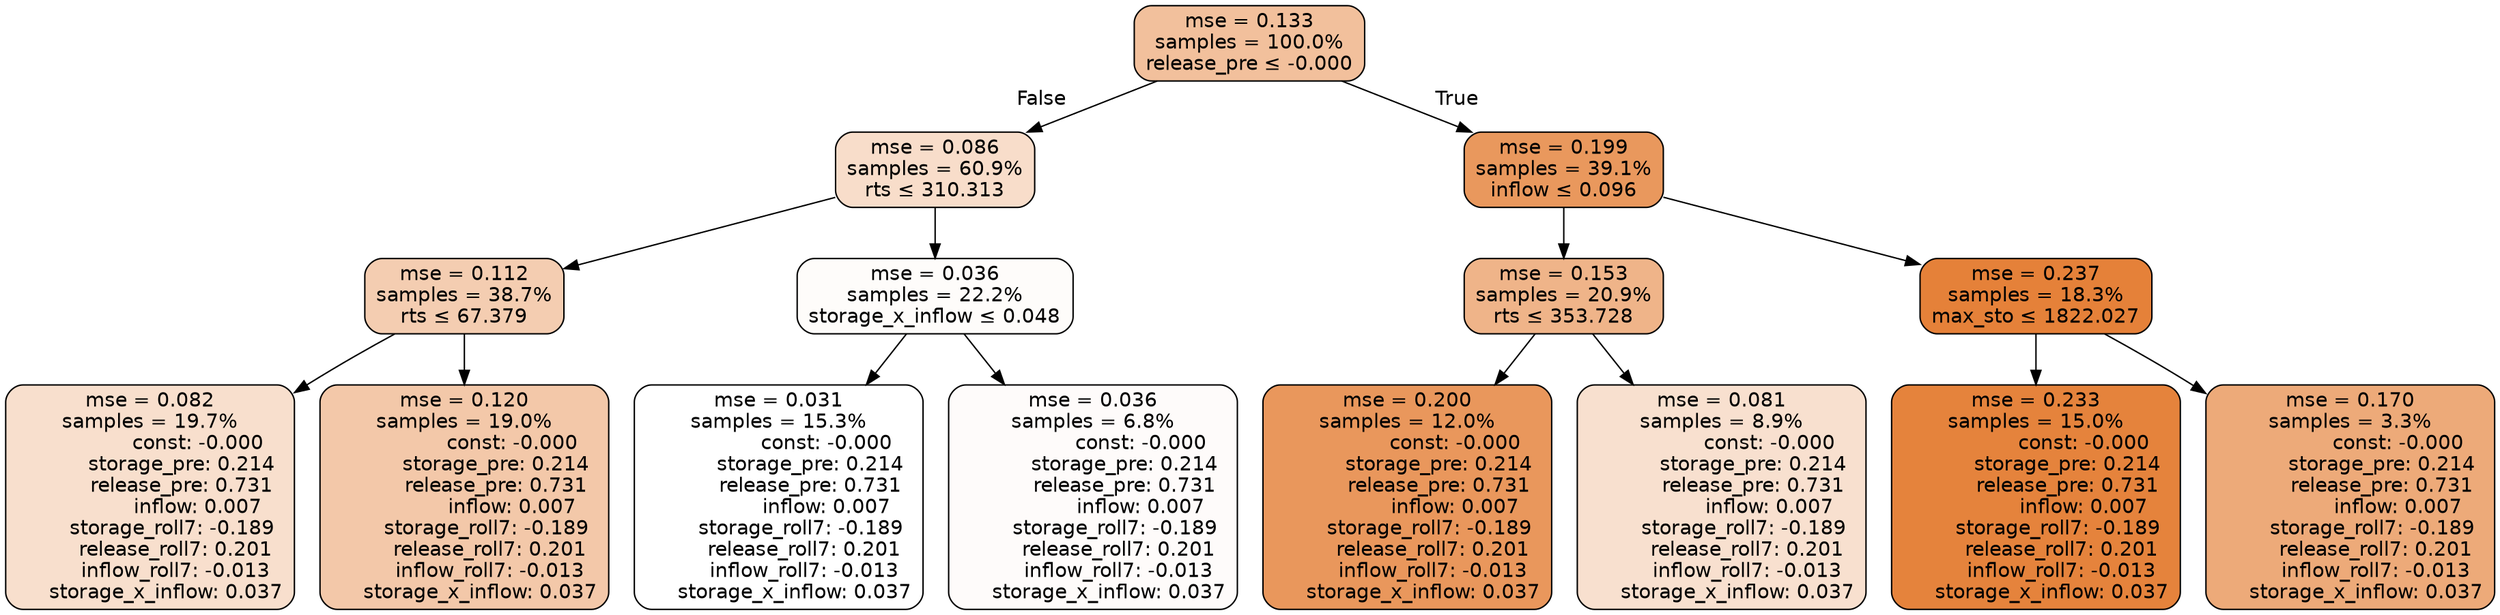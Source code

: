 digraph tree {
node [shape=rectangle, style="filled, rounded", color="black", fontname=helvetica] ;
edge [fontname=helvetica] ;
	"0" [label="mse = 0.133
samples = 100.0%
release_pre &le; -0.000", fillcolor="#f2c09c"]
	"1" [label="mse = 0.086
samples = 60.9%
rts &le; 310.313", fillcolor="#f8ddca"]
	"2" [label="mse = 0.112
samples = 38.7%
rts &le; 67.379", fillcolor="#f4cdb1"]
	"3" [label="mse = 0.082
samples = 19.7%
               const: -0.000
          storage_pre: 0.214
          release_pre: 0.731
               inflow: 0.007
       storage_roll7: -0.189
        release_roll7: 0.201
        inflow_roll7: -0.013
     storage_x_inflow: 0.037", fillcolor="#f8dfcd"]
	"4" [label="mse = 0.120
samples = 19.0%
               const: -0.000
          storage_pre: 0.214
          release_pre: 0.731
               inflow: 0.007
       storage_roll7: -0.189
        release_roll7: 0.201
        inflow_roll7: -0.013
     storage_x_inflow: 0.037", fillcolor="#f3c8a9"]
	"5" [label="mse = 0.036
samples = 22.2%
storage_x_inflow &le; 0.048", fillcolor="#fefcfa"]
	"6" [label="mse = 0.031
samples = 15.3%
               const: -0.000
          storage_pre: 0.214
          release_pre: 0.731
               inflow: 0.007
       storage_roll7: -0.189
        release_roll7: 0.201
        inflow_roll7: -0.013
     storage_x_inflow: 0.037", fillcolor="#ffffff"]
	"7" [label="mse = 0.036
samples = 6.8%
               const: -0.000
          storage_pre: 0.214
          release_pre: 0.731
               inflow: 0.007
       storage_roll7: -0.189
        release_roll7: 0.201
        inflow_roll7: -0.013
     storage_x_inflow: 0.037", fillcolor="#fefbfa"]
	"8" [label="mse = 0.199
samples = 39.1%
inflow &le; 0.096", fillcolor="#e9985d"]
	"9" [label="mse = 0.153
samples = 20.9%
rts &le; 353.728", fillcolor="#efb489"]
	"10" [label="mse = 0.200
samples = 12.0%
               const: -0.000
          storage_pre: 0.214
          release_pre: 0.731
               inflow: 0.007
       storage_roll7: -0.189
        release_roll7: 0.201
        inflow_roll7: -0.013
     storage_x_inflow: 0.037", fillcolor="#e9975c"]
	"11" [label="mse = 0.081
samples = 8.9%
               const: -0.000
          storage_pre: 0.214
          release_pre: 0.731
               inflow: 0.007
       storage_roll7: -0.189
        release_roll7: 0.201
        inflow_roll7: -0.013
     storage_x_inflow: 0.037", fillcolor="#f8e0cf"]
	"12" [label="mse = 0.237
samples = 18.3%
max_sto &le; 1822.027", fillcolor="#e58139"]
	"13" [label="mse = 0.233
samples = 15.0%
               const: -0.000
          storage_pre: 0.214
          release_pre: 0.731
               inflow: 0.007
       storage_roll7: -0.189
        release_roll7: 0.201
        inflow_roll7: -0.013
     storage_x_inflow: 0.037", fillcolor="#e5833c"]
	"14" [label="mse = 0.170
samples = 3.3%
               const: -0.000
          storage_pre: 0.214
          release_pre: 0.731
               inflow: 0.007
       storage_roll7: -0.189
        release_roll7: 0.201
        inflow_roll7: -0.013
     storage_x_inflow: 0.037", fillcolor="#edaa79"]

	"0" -> "1" [labeldistance=2.5, labelangle=45, headlabel="False"]
	"1" -> "2"
	"2" -> "3"
	"2" -> "4"
	"1" -> "5"
	"5" -> "6"
	"5" -> "7"
	"0" -> "8" [labeldistance=2.5, labelangle=-45, headlabel="True"]
	"8" -> "9"
	"9" -> "10"
	"9" -> "11"
	"8" -> "12"
	"12" -> "13"
	"12" -> "14"
}